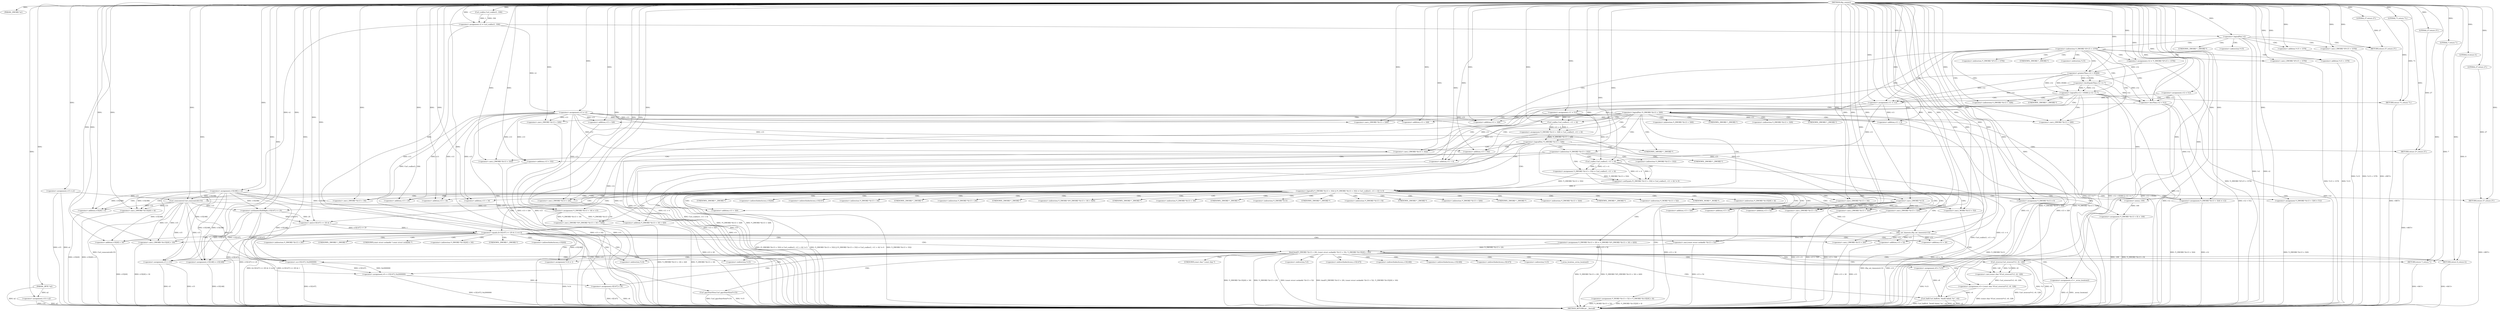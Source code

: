 digraph tftp_connect {  
"1000113" [label = "(METHOD,tftp_connect)" ]
"1000412" [label = "(METHOD_RETURN,int __fastcall)" ]
"1000114" [label = "(PARAM,_DWORD *a1)" ]
"1000115" [label = "(PARAM,_BYTE *a2)" ]
"1000129" [label = "(<operator>.assignment,v15 = a1)" ]
"1000132" [label = "(<operator>.assignment,v14 = a2)" ]
"1000135" [label = "(<operator>.assignment,v12 = 512)" ]
"1000138" [label = "(<operator>.assignment,v2 = Curl_ccalloc(1, 336))" ]
"1000140" [label = "(Curl_ccalloc,Curl_ccalloc(1, 336))" ]
"1000143" [label = "(<operator>.assignment,v15[188] = v2)" ]
"1000148" [label = "(<operator>.assignment,v13 = v2)" ]
"1000152" [label = "(<operator>.logicalNot,!v2)" ]
"1000154" [label = "(RETURN,return 27;,return 27;)" ]
"1000155" [label = "(LITERAL,27,return 27;)" ]
"1000158" [label = "(<operator>.cast,(_DWORD *)(*v15 + 1576))" ]
"1000160" [label = "(<operator>.addition,*v15 + 1576)" ]
"1000165" [label = "(<operator>.assignment,v12 = *(_DWORD *)(*v15 + 1576))" ]
"1000168" [label = "(<operator>.cast,(_DWORD *)(*v15 + 1576))" ]
"1000170" [label = "(<operator>.addition,*v15 + 1576)" ]
"1000175" [label = "(<operator>.logicalOr,v12 > 65464 || v12 <= 7)" ]
"1000176" [label = "(<operator>.greaterThan,v12 > 65464)" ]
"1000179" [label = "(<operator>.lessEqualsThan,v12 <= 7)" ]
"1000182" [label = "(RETURN,return 71;,return 71;)" ]
"1000183" [label = "(LITERAL,71,return 71;)" ]
"1000184" [label = "(<operator>.assignment,v11 = v12)" ]
"1000188" [label = "(<operator>.lessThan,v12 < 512)" ]
"1000191" [label = "(<operator>.assignment,v11 = 512)" ]
"1000195" [label = "(<operator>.logicalNot,!*(_DWORD *)(v13 + 328))" ]
"1000197" [label = "(<operator>.cast,(_DWORD *)(v13 + 328))" ]
"1000199" [label = "(<operator>.addition,v13 + 328)" ]
"1000203" [label = "(<operator>.assignment,*(_DWORD *)(v13 + 328) = Curl_ccalloc(1, v11 + 4))" ]
"1000205" [label = "(<operator>.cast,(_DWORD *)(v13 + 328))" ]
"1000207" [label = "(<operator>.addition,v13 + 328)" ]
"1000210" [label = "(Curl_ccalloc,Curl_ccalloc(1, v11 + 4))" ]
"1000212" [label = "(<operator>.addition,v11 + 4)" ]
"1000216" [label = "(<operator>.logicalNot,!*(_DWORD *)(v13 + 328))" ]
"1000218" [label = "(<operator>.cast,(_DWORD *)(v13 + 328))" ]
"1000220" [label = "(<operator>.addition,v13 + 328)" ]
"1000223" [label = "(RETURN,return 27;,return 27;)" ]
"1000224" [label = "(LITERAL,27,return 27;)" ]
"1000226" [label = "(<operator>.logicalOr,*(_DWORD *)(v13 + 332) || (*(_DWORD *)(v13 + 332) = Curl_ccalloc(1, v11 + 4)) != 0)" ]
"1000228" [label = "(<operator>.cast,(_DWORD *)(v13 + 332))" ]
"1000230" [label = "(<operator>.addition,v13 + 332)" ]
"1000233" [label = "(<operator>.notEquals,(*(_DWORD *)(v13 + 332) = Curl_ccalloc(1, v11 + 4)) != 0)" ]
"1000234" [label = "(<operator>.assignment,*(_DWORD *)(v13 + 332) = Curl_ccalloc(1, v11 + 4))" ]
"1000236" [label = "(<operator>.cast,(_DWORD *)(v13 + 332))" ]
"1000238" [label = "(<operator>.addition,v13 + 332)" ]
"1000241" [label = "(Curl_ccalloc,Curl_ccalloc(1, v11 + 4))" ]
"1000243" [label = "(<operator>.addition,v11 + 4)" ]
"1000248" [label = "(Curl_conncontrol,Curl_conncontrol(v15))" ]
"1000250" [label = "(<operator>.assignment,*(_DWORD *)(v13 + 16) = v15)" ]
"1000252" [label = "(<operator>.cast,(_DWORD *)(v13 + 16))" ]
"1000254" [label = "(<operator>.addition,v13 + 16)" ]
"1000258" [label = "(<operator>.assignment,*(_DWORD *)(v13 + 20) = *(_DWORD *)(*(_DWORD *)(v13 + 16) + 420))" ]
"1000260" [label = "(<operator>.cast,(_DWORD *)(v13 + 20))" ]
"1000262" [label = "(<operator>.addition,v13 + 20)" ]
"1000266" [label = "(<operator>.cast,(_DWORD *)(*(_DWORD *)(v13 + 16) + 420))" ]
"1000268" [label = "(<operator>.addition,*(_DWORD *)(v13 + 16) + 420)" ]
"1000270" [label = "(<operator>.cast,(_DWORD *)(v13 + 16))" ]
"1000272" [label = "(<operator>.addition,v13 + 16)" ]
"1000276" [label = "(<operator>.assignment,*(_DWORD *)v13 = 0)" ]
"1000278" [label = "(<operator>.cast,(_DWORD *)v13)" ]
"1000282" [label = "(<operator>.assignment,*(_DWORD *)(v13 + 8) = -100)" ]
"1000284" [label = "(<operator>.cast,(_DWORD *)(v13 + 8))" ]
"1000286" [label = "(<operator>.addition,v13 + 8)" ]
"1000289" [label = "(<operator>.minus,-100)" ]
"1000291" [label = "(<operator>.assignment,*(_DWORD *)(v13 + 320) = 512)" ]
"1000293" [label = "(<operator>.cast,(_DWORD *)(v13 + 320))" ]
"1000295" [label = "(<operator>.addition,v13 + 320)" ]
"1000299" [label = "(<operator>.assignment,*(_DWORD *)(v13 + 324) = v12)" ]
"1000301" [label = "(<operator>.cast,(_DWORD *)(v13 + 324))" ]
"1000303" [label = "(<operator>.addition,v13 + 324)" ]
"1000307" [label = "(<operator>.assignment,*(_WORD *)(v13 + 52) = *(_DWORD *)(v15[20] + 4))" ]
"1000309" [label = "(<operator>.cast,(_WORD *)(v13 + 52))" ]
"1000311" [label = "(<operator>.addition,v13 + 52)" ]
"1000315" [label = "(<operator>.cast,(_DWORD *)(v15[20] + 4))" ]
"1000317" [label = "(<operator>.addition,v15[20] + 4)" ]
"1000322" [label = "(tftp_set_timeouts,tftp_set_timeouts(v13))" ]
"1000325" [label = "(<operator>.equals,((v15[147] >> 25) & 1) == 0)" ]
"1000326" [label = "(<operator>.and,(v15[147] >> 25) & 1)" ]
"1000327" [label = "(<operator>.arithmeticShiftRight,v15[147] >> 25)" ]
"1000336" [label = "(bind,bind(*(_DWORD *)(v13 + 20), (const struct sockaddr *)(v13 + 52), *(_DWORD *)(v15[20] + 16)))" ]
"1000338" [label = "(<operator>.cast,(_DWORD *)(v13 + 20))" ]
"1000340" [label = "(<operator>.addition,v13 + 20)" ]
"1000343" [label = "(<operator>.cast,(const struct sockaddr *)(v13 + 52))" ]
"1000345" [label = "(<operator>.addition,v13 + 52)" ]
"1000349" [label = "(<operator>.cast,(_DWORD *)(v15[20] + 16))" ]
"1000351" [label = "(<operator>.addition,v15[20] + 16)" ]
"1000357" [label = "(<operator>.assignment,v8 = *v15)" ]
"1000361" [label = "(<operator>.assignment,v3 = _errno_location())" ]
"1000364" [label = "(<operator>.assignment,v4 = (const char *)Curl_strerror(*v3, v9, 128))" ]
"1000366" [label = "(<operator>.cast,(const char *)Curl_strerror(*v3, v9, 128))" ]
"1000368" [label = "(Curl_strerror,Curl_strerror(*v3, v9, 128))" ]
"1000373" [label = "(Curl_failf,Curl_failf(v8, \"bind() failed; %s\", v4))" ]
"1000377" [label = "(RETURN,return 7;,return 7;)" ]
"1000378" [label = "(LITERAL,7,return 7;)" ]
"1000379" [label = "(<operator>.assignment,v5 = v15)" ]
"1000382" [label = "(<operator>.assignment,v6 = v15[147] | 0x2000000)" ]
"1000384" [label = "(<operator>.or,v15[147] | 0x2000000)" ]
"1000389" [label = "(<operator>.assignment,v15[148] = v15[148])" ]
"1000396" [label = "(<operator>.assignment,v5[147] = v6)" ]
"1000401" [label = "(Curl_pgrsStartNow,Curl_pgrsStartNow(*v15))" ]
"1000404" [label = "(<operator>.assignment,*v14 = 1)" ]
"1000408" [label = "(RETURN,return 0;,return 0;)" ]
"1000409" [label = "(LITERAL,0,return 0;)" ]
"1000410" [label = "(RETURN,return 27;,return 27;)" ]
"1000411" [label = "(LITERAL,27,return 27;)" ]
"1000157" [label = "(<operator>.indirection,*(_DWORD *)(*v15 + 1576))" ]
"1000159" [label = "(UNKNOWN,_DWORD *,_DWORD *)" ]
"1000161" [label = "(<operator>.indirection,*v15)" ]
"1000167" [label = "(<operator>.indirection,*(_DWORD *)(*v15 + 1576))" ]
"1000169" [label = "(UNKNOWN,_DWORD *,_DWORD *)" ]
"1000171" [label = "(<operator>.indirection,*v15)" ]
"1000196" [label = "(<operator>.indirection,*(_DWORD *)(v13 + 328))" ]
"1000198" [label = "(UNKNOWN,_DWORD *,_DWORD *)" ]
"1000204" [label = "(<operator>.indirection,*(_DWORD *)(v13 + 328))" ]
"1000206" [label = "(UNKNOWN,_DWORD *,_DWORD *)" ]
"1000217" [label = "(<operator>.indirection,*(_DWORD *)(v13 + 328))" ]
"1000219" [label = "(UNKNOWN,_DWORD *,_DWORD *)" ]
"1000227" [label = "(<operator>.indirection,*(_DWORD *)(v13 + 332))" ]
"1000229" [label = "(UNKNOWN,_DWORD *,_DWORD *)" ]
"1000235" [label = "(<operator>.indirection,*(_DWORD *)(v13 + 332))" ]
"1000237" [label = "(UNKNOWN,_DWORD *,_DWORD *)" ]
"1000251" [label = "(<operator>.indirection,*(_DWORD *)(v13 + 16))" ]
"1000253" [label = "(UNKNOWN,_DWORD *,_DWORD *)" ]
"1000259" [label = "(<operator>.indirection,*(_DWORD *)(v13 + 20))" ]
"1000261" [label = "(UNKNOWN,_DWORD *,_DWORD *)" ]
"1000265" [label = "(<operator>.indirection,*(_DWORD *)(*(_DWORD *)(v13 + 16) + 420))" ]
"1000267" [label = "(UNKNOWN,_DWORD *,_DWORD *)" ]
"1000269" [label = "(<operator>.indirection,*(_DWORD *)(v13 + 16))" ]
"1000271" [label = "(UNKNOWN,_DWORD *,_DWORD *)" ]
"1000277" [label = "(<operator>.indirection,*(_DWORD *)v13)" ]
"1000279" [label = "(UNKNOWN,_DWORD *,_DWORD *)" ]
"1000283" [label = "(<operator>.indirection,*(_DWORD *)(v13 + 8))" ]
"1000285" [label = "(UNKNOWN,_DWORD *,_DWORD *)" ]
"1000292" [label = "(<operator>.indirection,*(_DWORD *)(v13 + 320))" ]
"1000294" [label = "(UNKNOWN,_DWORD *,_DWORD *)" ]
"1000300" [label = "(<operator>.indirection,*(_DWORD *)(v13 + 324))" ]
"1000302" [label = "(UNKNOWN,_DWORD *,_DWORD *)" ]
"1000308" [label = "(<operator>.indirection,*(_WORD *)(v13 + 52))" ]
"1000310" [label = "(UNKNOWN,_WORD *,_WORD *)" ]
"1000314" [label = "(<operator>.indirection,*(_DWORD *)(v15[20] + 4))" ]
"1000316" [label = "(UNKNOWN,_DWORD *,_DWORD *)" ]
"1000318" [label = "(<operator>.indirectIndexAccess,v15[20])" ]
"1000328" [label = "(<operator>.indirectIndexAccess,v15[147])" ]
"1000337" [label = "(<operator>.indirection,*(_DWORD *)(v13 + 20))" ]
"1000339" [label = "(UNKNOWN,_DWORD *,_DWORD *)" ]
"1000344" [label = "(UNKNOWN,const struct sockaddr *,const struct sockaddr *)" ]
"1000348" [label = "(<operator>.indirection,*(_DWORD *)(v15[20] + 16))" ]
"1000350" [label = "(UNKNOWN,_DWORD *,_DWORD *)" ]
"1000352" [label = "(<operator>.indirectIndexAccess,v15[20])" ]
"1000359" [label = "(<operator>.indirection,*v15)" ]
"1000363" [label = "(_errno_location,_errno_location())" ]
"1000367" [label = "(UNKNOWN,const char *,const char *)" ]
"1000369" [label = "(<operator>.indirection,*v3)" ]
"1000385" [label = "(<operator>.indirectIndexAccess,v15[147])" ]
"1000390" [label = "(<operator>.indirectIndexAccess,v15[148])" ]
"1000393" [label = "(<operator>.indirectIndexAccess,v15[148])" ]
"1000397" [label = "(<operator>.indirectIndexAccess,v5[147])" ]
"1000402" [label = "(<operator>.indirection,*v15)" ]
"1000405" [label = "(<operator>.indirection,*v14)" ]
  "1000410" -> "1000412"  [ label = "DDG: <RET>"] 
  "1000377" -> "1000412"  [ label = "DDG: <RET>"] 
  "1000223" -> "1000412"  [ label = "DDG: <RET>"] 
  "1000182" -> "1000412"  [ label = "DDG: <RET>"] 
  "1000210" -> "1000412"  [ label = "DDG: v11 + 4"] 
  "1000282" -> "1000412"  [ label = "DDG: -100"] 
  "1000326" -> "1000412"  [ label = "DDG: v15[147] >> 25"] 
  "1000165" -> "1000412"  [ label = "DDG: *(_DWORD *)(*v15 + 1576)"] 
  "1000143" -> "1000412"  [ label = "DDG: v15[188]"] 
  "1000135" -> "1000412"  [ label = "DDG: v12"] 
  "1000241" -> "1000412"  [ label = "DDG: v11 + 4"] 
  "1000160" -> "1000412"  [ label = "DDG: *v15"] 
  "1000373" -> "1000412"  [ label = "DDG: v8"] 
  "1000293" -> "1000412"  [ label = "DDG: v13 + 320"] 
  "1000336" -> "1000412"  [ label = "DDG: *(_DWORD *)(v15[20] + 16)"] 
  "1000322" -> "1000412"  [ label = "DDG: tftp_set_timeouts(v13)"] 
  "1000197" -> "1000412"  [ label = "DDG: v13 + 328"] 
  "1000351" -> "1000412"  [ label = "DDG: v15[20]"] 
  "1000325" -> "1000412"  [ label = "DDG: ((v15[147] >> 25) & 1) == 0"] 
  "1000188" -> "1000412"  [ label = "DDG: v12"] 
  "1000238" -> "1000412"  [ label = "DDG: v13"] 
  "1000243" -> "1000412"  [ label = "DDG: v11"] 
  "1000258" -> "1000412"  [ label = "DDG: *(_DWORD *)(v13 + 20)"] 
  "1000268" -> "1000412"  [ label = "DDG: *(_DWORD *)(v13 + 16)"] 
  "1000226" -> "1000412"  [ label = "DDG: (*(_DWORD *)(v13 + 332) = Curl_ccalloc(1, v11 + 4)) != 0"] 
  "1000336" -> "1000412"  [ label = "DDG: *(_DWORD *)(v13 + 20)"] 
  "1000258" -> "1000412"  [ label = "DDG: *(_DWORD *)(*(_DWORD *)(v13 + 16) + 420)"] 
  "1000307" -> "1000412"  [ label = "DDG: *(_WORD *)(v13 + 52)"] 
  "1000212" -> "1000412"  [ label = "DDG: v11"] 
  "1000349" -> "1000412"  [ label = "DDG: v15[20] + 16"] 
  "1000228" -> "1000412"  [ label = "DDG: v13 + 332"] 
  "1000322" -> "1000412"  [ label = "DDG: v13"] 
  "1000401" -> "1000412"  [ label = "DDG: Curl_pgrsStartNow(*v15)"] 
  "1000216" -> "1000412"  [ label = "DDG: *(_DWORD *)(v13 + 328)"] 
  "1000389" -> "1000412"  [ label = "DDG: v15[148]"] 
  "1000368" -> "1000412"  [ label = "DDG: *v3"] 
  "1000220" -> "1000412"  [ label = "DDG: v13"] 
  "1000379" -> "1000412"  [ label = "DDG: v5"] 
  "1000152" -> "1000412"  [ label = "DDG: !v2"] 
  "1000132" -> "1000412"  [ label = "DDG: a2"] 
  "1000129" -> "1000412"  [ label = "DDG: v15"] 
  "1000373" -> "1000412"  [ label = "DDG: v4"] 
  "1000270" -> "1000412"  [ label = "DDG: v13 + 16"] 
  "1000382" -> "1000412"  [ label = "DDG: v15[147] | 0x2000000"] 
  "1000282" -> "1000412"  [ label = "DDG: *(_DWORD *)(v13 + 8)"] 
  "1000218" -> "1000412"  [ label = "DDG: v13 + 328"] 
  "1000401" -> "1000412"  [ label = "DDG: *v15"] 
  "1000396" -> "1000412"  [ label = "DDG: v6"] 
  "1000226" -> "1000412"  [ label = "DDG: *(_DWORD *)(v13 + 332) || (*(_DWORD *)(v13 + 332) = Curl_ccalloc(1, v11 + 4)) != 0"] 
  "1000234" -> "1000412"  [ label = "DDG: Curl_ccalloc(1, v11 + 4)"] 
  "1000366" -> "1000412"  [ label = "DDG: Curl_strerror(*v3, v9, 128)"] 
  "1000266" -> "1000412"  [ label = "DDG: *(_DWORD *)(v13 + 16) + 420"] 
  "1000132" -> "1000412"  [ label = "DDG: v14"] 
  "1000226" -> "1000412"  [ label = "DDG: *(_DWORD *)(v13 + 332)"] 
  "1000152" -> "1000412"  [ label = "DDG: v2"] 
  "1000291" -> "1000412"  [ label = "DDG: *(_DWORD *)(v13 + 320)"] 
  "1000148" -> "1000412"  [ label = "DDG: v13"] 
  "1000179" -> "1000412"  [ label = "DDG: v12"] 
  "1000343" -> "1000412"  [ label = "DDG: v13 + 52"] 
  "1000384" -> "1000412"  [ label = "DDG: v15[147]"] 
  "1000276" -> "1000412"  [ label = "DDG: *(_DWORD *)v13"] 
  "1000115" -> "1000412"  [ label = "DDG: a2"] 
  "1000345" -> "1000412"  [ label = "DDG: v13"] 
  "1000184" -> "1000412"  [ label = "DDG: v11"] 
  "1000357" -> "1000412"  [ label = "DDG: *v15"] 
  "1000129" -> "1000412"  [ label = "DDG: a1"] 
  "1000307" -> "1000412"  [ label = "DDG: *(_DWORD *)(v15[20] + 4)"] 
  "1000248" -> "1000412"  [ label = "DDG: Curl_conncontrol(v15)"] 
  "1000336" -> "1000412"  [ label = "DDG: (const struct sockaddr *)(v13 + 52)"] 
  "1000168" -> "1000412"  [ label = "DDG: *v15 + 1576"] 
  "1000284" -> "1000412"  [ label = "DDG: v13 + 8"] 
  "1000301" -> "1000412"  [ label = "DDG: v13 + 324"] 
  "1000364" -> "1000412"  [ label = "DDG: (const char *)Curl_strerror(*v3, v9, 128)"] 
  "1000315" -> "1000412"  [ label = "DDG: v15[20] + 4"] 
  "1000230" -> "1000412"  [ label = "DDG: v13"] 
  "1000309" -> "1000412"  [ label = "DDG: v13 + 52"] 
  "1000188" -> "1000412"  [ label = "DDG: v12 < 512"] 
  "1000250" -> "1000412"  [ label = "DDG: v15"] 
  "1000170" -> "1000412"  [ label = "DDG: *v15"] 
  "1000191" -> "1000412"  [ label = "DDG: v11"] 
  "1000299" -> "1000412"  [ label = "DDG: v12"] 
  "1000327" -> "1000412"  [ label = "DDG: v15[147]"] 
  "1000336" -> "1000412"  [ label = "DDG: bind(*(_DWORD *)(v13 + 20), (const struct sockaddr *)(v13 + 52), *(_DWORD *)(v15[20] + 16))"] 
  "1000299" -> "1000412"  [ label = "DDG: *(_DWORD *)(v13 + 324)"] 
  "1000176" -> "1000412"  [ label = "DDG: v12"] 
  "1000175" -> "1000412"  [ label = "DDG: v12 > 65464"] 
  "1000195" -> "1000412"  [ label = "DDG: *(_DWORD *)(v13 + 328)"] 
  "1000175" -> "1000412"  [ label = "DDG: v12 <= 7"] 
  "1000138" -> "1000412"  [ label = "DDG: Curl_ccalloc(1, 336)"] 
  "1000361" -> "1000412"  [ label = "DDG: _errno_location()"] 
  "1000216" -> "1000412"  [ label = "DDG: !*(_DWORD *)(v13 + 328)"] 
  "1000396" -> "1000412"  [ label = "DDG: v5[147]"] 
  "1000203" -> "1000412"  [ label = "DDG: Curl_ccalloc(1, v11 + 4)"] 
  "1000236" -> "1000412"  [ label = "DDG: v13 + 332"] 
  "1000404" -> "1000412"  [ label = "DDG: *v14"] 
  "1000158" -> "1000412"  [ label = "DDG: *v15 + 1576"] 
  "1000338" -> "1000412"  [ label = "DDG: v13 + 20"] 
  "1000195" -> "1000412"  [ label = "DDG: !*(_DWORD *)(v13 + 328)"] 
  "1000317" -> "1000412"  [ label = "DDG: v15[20]"] 
  "1000325" -> "1000412"  [ label = "DDG: (v15[147] >> 25) & 1"] 
  "1000373" -> "1000412"  [ label = "DDG: Curl_failf(v8, \"bind() failed; %s\", v4)"] 
  "1000175" -> "1000412"  [ label = "DDG: v12 > 65464 || v12 <= 7"] 
  "1000260" -> "1000412"  [ label = "DDG: v13 + 20"] 
  "1000379" -> "1000412"  [ label = "DDG: v15"] 
  "1000368" -> "1000412"  [ label = "DDG: v9"] 
  "1000361" -> "1000412"  [ label = "DDG: v3"] 
  "1000154" -> "1000412"  [ label = "DDG: <RET>"] 
  "1000408" -> "1000412"  [ label = "DDG: <RET>"] 
  "1000113" -> "1000114"  [ label = "DDG: "] 
  "1000113" -> "1000115"  [ label = "DDG: "] 
  "1000113" -> "1000129"  [ label = "DDG: "] 
  "1000115" -> "1000132"  [ label = "DDG: a2"] 
  "1000113" -> "1000132"  [ label = "DDG: "] 
  "1000113" -> "1000135"  [ label = "DDG: "] 
  "1000140" -> "1000138"  [ label = "DDG: 1"] 
  "1000140" -> "1000138"  [ label = "DDG: 336"] 
  "1000113" -> "1000138"  [ label = "DDG: "] 
  "1000113" -> "1000140"  [ label = "DDG: "] 
  "1000138" -> "1000143"  [ label = "DDG: v2"] 
  "1000113" -> "1000143"  [ label = "DDG: "] 
  "1000113" -> "1000148"  [ label = "DDG: "] 
  "1000138" -> "1000148"  [ label = "DDG: v2"] 
  "1000113" -> "1000152"  [ label = "DDG: "] 
  "1000138" -> "1000152"  [ label = "DDG: v2"] 
  "1000155" -> "1000154"  [ label = "DDG: 27"] 
  "1000113" -> "1000154"  [ label = "DDG: "] 
  "1000113" -> "1000155"  [ label = "DDG: "] 
  "1000113" -> "1000158"  [ label = "DDG: "] 
  "1000113" -> "1000160"  [ label = "DDG: "] 
  "1000113" -> "1000165"  [ label = "DDG: "] 
  "1000113" -> "1000168"  [ label = "DDG: "] 
  "1000113" -> "1000170"  [ label = "DDG: "] 
  "1000176" -> "1000175"  [ label = "DDG: v12"] 
  "1000176" -> "1000175"  [ label = "DDG: 65464"] 
  "1000165" -> "1000176"  [ label = "DDG: v12"] 
  "1000113" -> "1000176"  [ label = "DDG: "] 
  "1000179" -> "1000175"  [ label = "DDG: v12"] 
  "1000179" -> "1000175"  [ label = "DDG: 7"] 
  "1000176" -> "1000179"  [ label = "DDG: v12"] 
  "1000113" -> "1000179"  [ label = "DDG: "] 
  "1000183" -> "1000182"  [ label = "DDG: 71"] 
  "1000113" -> "1000182"  [ label = "DDG: "] 
  "1000113" -> "1000183"  [ label = "DDG: "] 
  "1000135" -> "1000184"  [ label = "DDG: v12"] 
  "1000179" -> "1000184"  [ label = "DDG: v12"] 
  "1000176" -> "1000184"  [ label = "DDG: v12"] 
  "1000113" -> "1000184"  [ label = "DDG: "] 
  "1000113" -> "1000188"  [ label = "DDG: "] 
  "1000135" -> "1000188"  [ label = "DDG: v12"] 
  "1000179" -> "1000188"  [ label = "DDG: v12"] 
  "1000176" -> "1000188"  [ label = "DDG: v12"] 
  "1000113" -> "1000191"  [ label = "DDG: "] 
  "1000148" -> "1000197"  [ label = "DDG: v13"] 
  "1000113" -> "1000197"  [ label = "DDG: "] 
  "1000148" -> "1000199"  [ label = "DDG: v13"] 
  "1000113" -> "1000199"  [ label = "DDG: "] 
  "1000210" -> "1000203"  [ label = "DDG: 1"] 
  "1000210" -> "1000203"  [ label = "DDG: v11 + 4"] 
  "1000113" -> "1000205"  [ label = "DDG: "] 
  "1000148" -> "1000205"  [ label = "DDG: v13"] 
  "1000113" -> "1000207"  [ label = "DDG: "] 
  "1000148" -> "1000207"  [ label = "DDG: v13"] 
  "1000113" -> "1000210"  [ label = "DDG: "] 
  "1000184" -> "1000210"  [ label = "DDG: v11"] 
  "1000191" -> "1000210"  [ label = "DDG: v11"] 
  "1000184" -> "1000212"  [ label = "DDG: v11"] 
  "1000191" -> "1000212"  [ label = "DDG: v11"] 
  "1000113" -> "1000212"  [ label = "DDG: "] 
  "1000203" -> "1000216"  [ label = "DDG: *(_DWORD *)(v13 + 328)"] 
  "1000113" -> "1000218"  [ label = "DDG: "] 
  "1000148" -> "1000218"  [ label = "DDG: v13"] 
  "1000113" -> "1000220"  [ label = "DDG: "] 
  "1000148" -> "1000220"  [ label = "DDG: v13"] 
  "1000224" -> "1000223"  [ label = "DDG: 27"] 
  "1000113" -> "1000223"  [ label = "DDG: "] 
  "1000113" -> "1000224"  [ label = "DDG: "] 
  "1000234" -> "1000226"  [ label = "DDG: *(_DWORD *)(v13 + 332)"] 
  "1000113" -> "1000228"  [ label = "DDG: "] 
  "1000148" -> "1000228"  [ label = "DDG: v13"] 
  "1000113" -> "1000230"  [ label = "DDG: "] 
  "1000148" -> "1000230"  [ label = "DDG: v13"] 
  "1000233" -> "1000226"  [ label = "DDG: 0"] 
  "1000234" -> "1000233"  [ label = "DDG: *(_DWORD *)(v13 + 332)"] 
  "1000241" -> "1000233"  [ label = "DDG: 1"] 
  "1000241" -> "1000233"  [ label = "DDG: v11 + 4"] 
  "1000113" -> "1000236"  [ label = "DDG: "] 
  "1000148" -> "1000236"  [ label = "DDG: v13"] 
  "1000113" -> "1000238"  [ label = "DDG: "] 
  "1000148" -> "1000238"  [ label = "DDG: v13"] 
  "1000241" -> "1000234"  [ label = "DDG: 1"] 
  "1000241" -> "1000234"  [ label = "DDG: v11 + 4"] 
  "1000113" -> "1000241"  [ label = "DDG: "] 
  "1000184" -> "1000241"  [ label = "DDG: v11"] 
  "1000191" -> "1000241"  [ label = "DDG: v11"] 
  "1000184" -> "1000243"  [ label = "DDG: v11"] 
  "1000191" -> "1000243"  [ label = "DDG: v11"] 
  "1000113" -> "1000243"  [ label = "DDG: "] 
  "1000113" -> "1000233"  [ label = "DDG: "] 
  "1000143" -> "1000248"  [ label = "DDG: v15[188]"] 
  "1000129" -> "1000248"  [ label = "DDG: v15"] 
  "1000113" -> "1000248"  [ label = "DDG: "] 
  "1000143" -> "1000250"  [ label = "DDG: v15[188]"] 
  "1000248" -> "1000250"  [ label = "DDG: v15"] 
  "1000113" -> "1000250"  [ label = "DDG: "] 
  "1000113" -> "1000252"  [ label = "DDG: "] 
  "1000148" -> "1000252"  [ label = "DDG: v13"] 
  "1000113" -> "1000254"  [ label = "DDG: "] 
  "1000148" -> "1000254"  [ label = "DDG: v13"] 
  "1000113" -> "1000260"  [ label = "DDG: "] 
  "1000148" -> "1000260"  [ label = "DDG: v13"] 
  "1000113" -> "1000262"  [ label = "DDG: "] 
  "1000148" -> "1000262"  [ label = "DDG: v13"] 
  "1000250" -> "1000266"  [ label = "DDG: *(_DWORD *)(v13 + 16)"] 
  "1000113" -> "1000266"  [ label = "DDG: "] 
  "1000250" -> "1000268"  [ label = "DDG: *(_DWORD *)(v13 + 16)"] 
  "1000113" -> "1000270"  [ label = "DDG: "] 
  "1000148" -> "1000270"  [ label = "DDG: v13"] 
  "1000113" -> "1000272"  [ label = "DDG: "] 
  "1000148" -> "1000272"  [ label = "DDG: v13"] 
  "1000113" -> "1000268"  [ label = "DDG: "] 
  "1000113" -> "1000276"  [ label = "DDG: "] 
  "1000113" -> "1000278"  [ label = "DDG: "] 
  "1000148" -> "1000278"  [ label = "DDG: v13"] 
  "1000289" -> "1000282"  [ label = "DDG: 100"] 
  "1000278" -> "1000284"  [ label = "DDG: v13"] 
  "1000113" -> "1000284"  [ label = "DDG: "] 
  "1000278" -> "1000286"  [ label = "DDG: v13"] 
  "1000113" -> "1000286"  [ label = "DDG: "] 
  "1000113" -> "1000289"  [ label = "DDG: "] 
  "1000113" -> "1000291"  [ label = "DDG: "] 
  "1000113" -> "1000293"  [ label = "DDG: "] 
  "1000278" -> "1000293"  [ label = "DDG: v13"] 
  "1000113" -> "1000295"  [ label = "DDG: "] 
  "1000278" -> "1000295"  [ label = "DDG: v13"] 
  "1000188" -> "1000299"  [ label = "DDG: v12"] 
  "1000113" -> "1000299"  [ label = "DDG: "] 
  "1000113" -> "1000301"  [ label = "DDG: "] 
  "1000278" -> "1000301"  [ label = "DDG: v13"] 
  "1000113" -> "1000303"  [ label = "DDG: "] 
  "1000278" -> "1000303"  [ label = "DDG: v13"] 
  "1000113" -> "1000309"  [ label = "DDG: "] 
  "1000278" -> "1000309"  [ label = "DDG: v13"] 
  "1000113" -> "1000311"  [ label = "DDG: "] 
  "1000278" -> "1000311"  [ label = "DDG: v13"] 
  "1000143" -> "1000315"  [ label = "DDG: v15[188]"] 
  "1000248" -> "1000315"  [ label = "DDG: v15"] 
  "1000113" -> "1000315"  [ label = "DDG: "] 
  "1000143" -> "1000317"  [ label = "DDG: v15[188]"] 
  "1000248" -> "1000317"  [ label = "DDG: v15"] 
  "1000113" -> "1000317"  [ label = "DDG: "] 
  "1000113" -> "1000322"  [ label = "DDG: "] 
  "1000278" -> "1000322"  [ label = "DDG: v13"] 
  "1000326" -> "1000325"  [ label = "DDG: v15[147] >> 25"] 
  "1000326" -> "1000325"  [ label = "DDG: 1"] 
  "1000327" -> "1000326"  [ label = "DDG: v15[147]"] 
  "1000327" -> "1000326"  [ label = "DDG: 25"] 
  "1000143" -> "1000327"  [ label = "DDG: v15[188]"] 
  "1000248" -> "1000327"  [ label = "DDG: v15"] 
  "1000113" -> "1000327"  [ label = "DDG: "] 
  "1000113" -> "1000326"  [ label = "DDG: "] 
  "1000113" -> "1000325"  [ label = "DDG: "] 
  "1000258" -> "1000336"  [ label = "DDG: *(_DWORD *)(v13 + 20)"] 
  "1000322" -> "1000338"  [ label = "DDG: v13"] 
  "1000113" -> "1000338"  [ label = "DDG: "] 
  "1000322" -> "1000340"  [ label = "DDG: v13"] 
  "1000113" -> "1000340"  [ label = "DDG: "] 
  "1000343" -> "1000336"  [ label = "DDG: v13 + 52"] 
  "1000113" -> "1000343"  [ label = "DDG: "] 
  "1000322" -> "1000343"  [ label = "DDG: v13"] 
  "1000113" -> "1000345"  [ label = "DDG: "] 
  "1000322" -> "1000345"  [ label = "DDG: v13"] 
  "1000143" -> "1000349"  [ label = "DDG: v15[188]"] 
  "1000248" -> "1000349"  [ label = "DDG: v15"] 
  "1000113" -> "1000349"  [ label = "DDG: "] 
  "1000143" -> "1000351"  [ label = "DDG: v15[188]"] 
  "1000248" -> "1000351"  [ label = "DDG: v15"] 
  "1000113" -> "1000351"  [ label = "DDG: "] 
  "1000113" -> "1000357"  [ label = "DDG: "] 
  "1000113" -> "1000361"  [ label = "DDG: "] 
  "1000366" -> "1000364"  [ label = "DDG: Curl_strerror(*v3, v9, 128)"] 
  "1000113" -> "1000364"  [ label = "DDG: "] 
  "1000368" -> "1000366"  [ label = "DDG: *v3"] 
  "1000368" -> "1000366"  [ label = "DDG: v9"] 
  "1000368" -> "1000366"  [ label = "DDG: 128"] 
  "1000113" -> "1000368"  [ label = "DDG: "] 
  "1000357" -> "1000373"  [ label = "DDG: v8"] 
  "1000113" -> "1000373"  [ label = "DDG: "] 
  "1000364" -> "1000373"  [ label = "DDG: v4"] 
  "1000378" -> "1000377"  [ label = "DDG: 7"] 
  "1000113" -> "1000377"  [ label = "DDG: "] 
  "1000113" -> "1000378"  [ label = "DDG: "] 
  "1000143" -> "1000379"  [ label = "DDG: v15[188]"] 
  "1000327" -> "1000379"  [ label = "DDG: v15[147]"] 
  "1000113" -> "1000379"  [ label = "DDG: "] 
  "1000248" -> "1000379"  [ label = "DDG: v15"] 
  "1000384" -> "1000382"  [ label = "DDG: v15[147]"] 
  "1000384" -> "1000382"  [ label = "DDG: 0x2000000"] 
  "1000113" -> "1000382"  [ label = "DDG: "] 
  "1000327" -> "1000384"  [ label = "DDG: v15[147]"] 
  "1000143" -> "1000384"  [ label = "DDG: v15[188]"] 
  "1000113" -> "1000384"  [ label = "DDG: "] 
  "1000248" -> "1000384"  [ label = "DDG: v15"] 
  "1000143" -> "1000389"  [ label = "DDG: v15[188]"] 
  "1000327" -> "1000389"  [ label = "DDG: v15[147]"] 
  "1000113" -> "1000389"  [ label = "DDG: "] 
  "1000248" -> "1000389"  [ label = "DDG: v15"] 
  "1000382" -> "1000396"  [ label = "DDG: v6"] 
  "1000113" -> "1000396"  [ label = "DDG: "] 
  "1000113" -> "1000404"  [ label = "DDG: "] 
  "1000409" -> "1000408"  [ label = "DDG: 0"] 
  "1000113" -> "1000408"  [ label = "DDG: "] 
  "1000113" -> "1000409"  [ label = "DDG: "] 
  "1000411" -> "1000410"  [ label = "DDG: 27"] 
  "1000113" -> "1000410"  [ label = "DDG: "] 
  "1000113" -> "1000411"  [ label = "DDG: "] 
  "1000152" -> "1000160"  [ label = "CDG: "] 
  "1000152" -> "1000159"  [ label = "CDG: "] 
  "1000152" -> "1000158"  [ label = "CDG: "] 
  "1000152" -> "1000157"  [ label = "CDG: "] 
  "1000152" -> "1000154"  [ label = "CDG: "] 
  "1000152" -> "1000161"  [ label = "CDG: "] 
  "1000157" -> "1000176"  [ label = "CDG: "] 
  "1000157" -> "1000175"  [ label = "CDG: "] 
  "1000157" -> "1000171"  [ label = "CDG: "] 
  "1000157" -> "1000170"  [ label = "CDG: "] 
  "1000157" -> "1000169"  [ label = "CDG: "] 
  "1000157" -> "1000168"  [ label = "CDG: "] 
  "1000157" -> "1000167"  [ label = "CDG: "] 
  "1000157" -> "1000165"  [ label = "CDG: "] 
  "1000157" -> "1000188"  [ label = "CDG: "] 
  "1000157" -> "1000184"  [ label = "CDG: "] 
  "1000157" -> "1000199"  [ label = "CDG: "] 
  "1000157" -> "1000198"  [ label = "CDG: "] 
  "1000157" -> "1000197"  [ label = "CDG: "] 
  "1000157" -> "1000196"  [ label = "CDG: "] 
  "1000157" -> "1000195"  [ label = "CDG: "] 
  "1000175" -> "1000188"  [ label = "CDG: "] 
  "1000175" -> "1000184"  [ label = "CDG: "] 
  "1000175" -> "1000182"  [ label = "CDG: "] 
  "1000175" -> "1000199"  [ label = "CDG: "] 
  "1000175" -> "1000198"  [ label = "CDG: "] 
  "1000175" -> "1000197"  [ label = "CDG: "] 
  "1000175" -> "1000196"  [ label = "CDG: "] 
  "1000175" -> "1000195"  [ label = "CDG: "] 
  "1000176" -> "1000179"  [ label = "CDG: "] 
  "1000188" -> "1000191"  [ label = "CDG: "] 
  "1000195" -> "1000207"  [ label = "CDG: "] 
  "1000195" -> "1000206"  [ label = "CDG: "] 
  "1000195" -> "1000205"  [ label = "CDG: "] 
  "1000195" -> "1000204"  [ label = "CDG: "] 
  "1000195" -> "1000203"  [ label = "CDG: "] 
  "1000195" -> "1000220"  [ label = "CDG: "] 
  "1000195" -> "1000219"  [ label = "CDG: "] 
  "1000195" -> "1000218"  [ label = "CDG: "] 
  "1000195" -> "1000217"  [ label = "CDG: "] 
  "1000195" -> "1000216"  [ label = "CDG: "] 
  "1000195" -> "1000212"  [ label = "CDG: "] 
  "1000195" -> "1000210"  [ label = "CDG: "] 
  "1000195" -> "1000230"  [ label = "CDG: "] 
  "1000195" -> "1000229"  [ label = "CDG: "] 
  "1000195" -> "1000228"  [ label = "CDG: "] 
  "1000195" -> "1000227"  [ label = "CDG: "] 
  "1000195" -> "1000226"  [ label = "CDG: "] 
  "1000216" -> "1000223"  [ label = "CDG: "] 
  "1000216" -> "1000230"  [ label = "CDG: "] 
  "1000216" -> "1000229"  [ label = "CDG: "] 
  "1000216" -> "1000228"  [ label = "CDG: "] 
  "1000216" -> "1000227"  [ label = "CDG: "] 
  "1000216" -> "1000226"  [ label = "CDG: "] 
  "1000226" -> "1000254"  [ label = "CDG: "] 
  "1000226" -> "1000253"  [ label = "CDG: "] 
  "1000226" -> "1000252"  [ label = "CDG: "] 
  "1000226" -> "1000251"  [ label = "CDG: "] 
  "1000226" -> "1000250"  [ label = "CDG: "] 
  "1000226" -> "1000248"  [ label = "CDG: "] 
  "1000226" -> "1000272"  [ label = "CDG: "] 
  "1000226" -> "1000271"  [ label = "CDG: "] 
  "1000226" -> "1000270"  [ label = "CDG: "] 
  "1000226" -> "1000269"  [ label = "CDG: "] 
  "1000226" -> "1000268"  [ label = "CDG: "] 
  "1000226" -> "1000267"  [ label = "CDG: "] 
  "1000226" -> "1000266"  [ label = "CDG: "] 
  "1000226" -> "1000265"  [ label = "CDG: "] 
  "1000226" -> "1000262"  [ label = "CDG: "] 
  "1000226" -> "1000261"  [ label = "CDG: "] 
  "1000226" -> "1000260"  [ label = "CDG: "] 
  "1000226" -> "1000259"  [ label = "CDG: "] 
  "1000226" -> "1000258"  [ label = "CDG: "] 
  "1000226" -> "1000286"  [ label = "CDG: "] 
  "1000226" -> "1000285"  [ label = "CDG: "] 
  "1000226" -> "1000284"  [ label = "CDG: "] 
  "1000226" -> "1000283"  [ label = "CDG: "] 
  "1000226" -> "1000282"  [ label = "CDG: "] 
  "1000226" -> "1000279"  [ label = "CDG: "] 
  "1000226" -> "1000278"  [ label = "CDG: "] 
  "1000226" -> "1000277"  [ label = "CDG: "] 
  "1000226" -> "1000276"  [ label = "CDG: "] 
  "1000226" -> "1000303"  [ label = "CDG: "] 
  "1000226" -> "1000302"  [ label = "CDG: "] 
  "1000226" -> "1000301"  [ label = "CDG: "] 
  "1000226" -> "1000300"  [ label = "CDG: "] 
  "1000226" -> "1000299"  [ label = "CDG: "] 
  "1000226" -> "1000295"  [ label = "CDG: "] 
  "1000226" -> "1000294"  [ label = "CDG: "] 
  "1000226" -> "1000293"  [ label = "CDG: "] 
  "1000226" -> "1000292"  [ label = "CDG: "] 
  "1000226" -> "1000291"  [ label = "CDG: "] 
  "1000226" -> "1000289"  [ label = "CDG: "] 
  "1000226" -> "1000318"  [ label = "CDG: "] 
  "1000226" -> "1000317"  [ label = "CDG: "] 
  "1000226" -> "1000316"  [ label = "CDG: "] 
  "1000226" -> "1000315"  [ label = "CDG: "] 
  "1000226" -> "1000314"  [ label = "CDG: "] 
  "1000226" -> "1000311"  [ label = "CDG: "] 
  "1000226" -> "1000310"  [ label = "CDG: "] 
  "1000226" -> "1000309"  [ label = "CDG: "] 
  "1000226" -> "1000308"  [ label = "CDG: "] 
  "1000226" -> "1000307"  [ label = "CDG: "] 
  "1000226" -> "1000328"  [ label = "CDG: "] 
  "1000226" -> "1000327"  [ label = "CDG: "] 
  "1000226" -> "1000326"  [ label = "CDG: "] 
  "1000226" -> "1000325"  [ label = "CDG: "] 
  "1000226" -> "1000322"  [ label = "CDG: "] 
  "1000226" -> "1000410"  [ label = "CDG: "] 
  "1000227" -> "1000238"  [ label = "CDG: "] 
  "1000227" -> "1000237"  [ label = "CDG: "] 
  "1000227" -> "1000236"  [ label = "CDG: "] 
  "1000227" -> "1000235"  [ label = "CDG: "] 
  "1000227" -> "1000234"  [ label = "CDG: "] 
  "1000227" -> "1000233"  [ label = "CDG: "] 
  "1000227" -> "1000243"  [ label = "CDG: "] 
  "1000227" -> "1000241"  [ label = "CDG: "] 
  "1000325" -> "1000336"  [ label = "CDG: "] 
  "1000325" -> "1000352"  [ label = "CDG: "] 
  "1000325" -> "1000351"  [ label = "CDG: "] 
  "1000325" -> "1000350"  [ label = "CDG: "] 
  "1000325" -> "1000349"  [ label = "CDG: "] 
  "1000325" -> "1000348"  [ label = "CDG: "] 
  "1000325" -> "1000345"  [ label = "CDG: "] 
  "1000325" -> "1000344"  [ label = "CDG: "] 
  "1000325" -> "1000343"  [ label = "CDG: "] 
  "1000325" -> "1000340"  [ label = "CDG: "] 
  "1000325" -> "1000339"  [ label = "CDG: "] 
  "1000325" -> "1000338"  [ label = "CDG: "] 
  "1000325" -> "1000337"  [ label = "CDG: "] 
  "1000325" -> "1000408"  [ label = "CDG: "] 
  "1000325" -> "1000405"  [ label = "CDG: "] 
  "1000325" -> "1000404"  [ label = "CDG: "] 
  "1000325" -> "1000402"  [ label = "CDG: "] 
  "1000325" -> "1000401"  [ label = "CDG: "] 
  "1000336" -> "1000368"  [ label = "CDG: "] 
  "1000336" -> "1000367"  [ label = "CDG: "] 
  "1000336" -> "1000366"  [ label = "CDG: "] 
  "1000336" -> "1000364"  [ label = "CDG: "] 
  "1000336" -> "1000363"  [ label = "CDG: "] 
  "1000336" -> "1000361"  [ label = "CDG: "] 
  "1000336" -> "1000359"  [ label = "CDG: "] 
  "1000336" -> "1000357"  [ label = "CDG: "] 
  "1000336" -> "1000384"  [ label = "CDG: "] 
  "1000336" -> "1000382"  [ label = "CDG: "] 
  "1000336" -> "1000379"  [ label = "CDG: "] 
  "1000336" -> "1000377"  [ label = "CDG: "] 
  "1000336" -> "1000373"  [ label = "CDG: "] 
  "1000336" -> "1000369"  [ label = "CDG: "] 
  "1000336" -> "1000397"  [ label = "CDG: "] 
  "1000336" -> "1000396"  [ label = "CDG: "] 
  "1000336" -> "1000393"  [ label = "CDG: "] 
  "1000336" -> "1000390"  [ label = "CDG: "] 
  "1000336" -> "1000389"  [ label = "CDG: "] 
  "1000336" -> "1000385"  [ label = "CDG: "] 
  "1000336" -> "1000408"  [ label = "CDG: "] 
  "1000336" -> "1000405"  [ label = "CDG: "] 
  "1000336" -> "1000404"  [ label = "CDG: "] 
  "1000336" -> "1000402"  [ label = "CDG: "] 
  "1000336" -> "1000401"  [ label = "CDG: "] 
}
